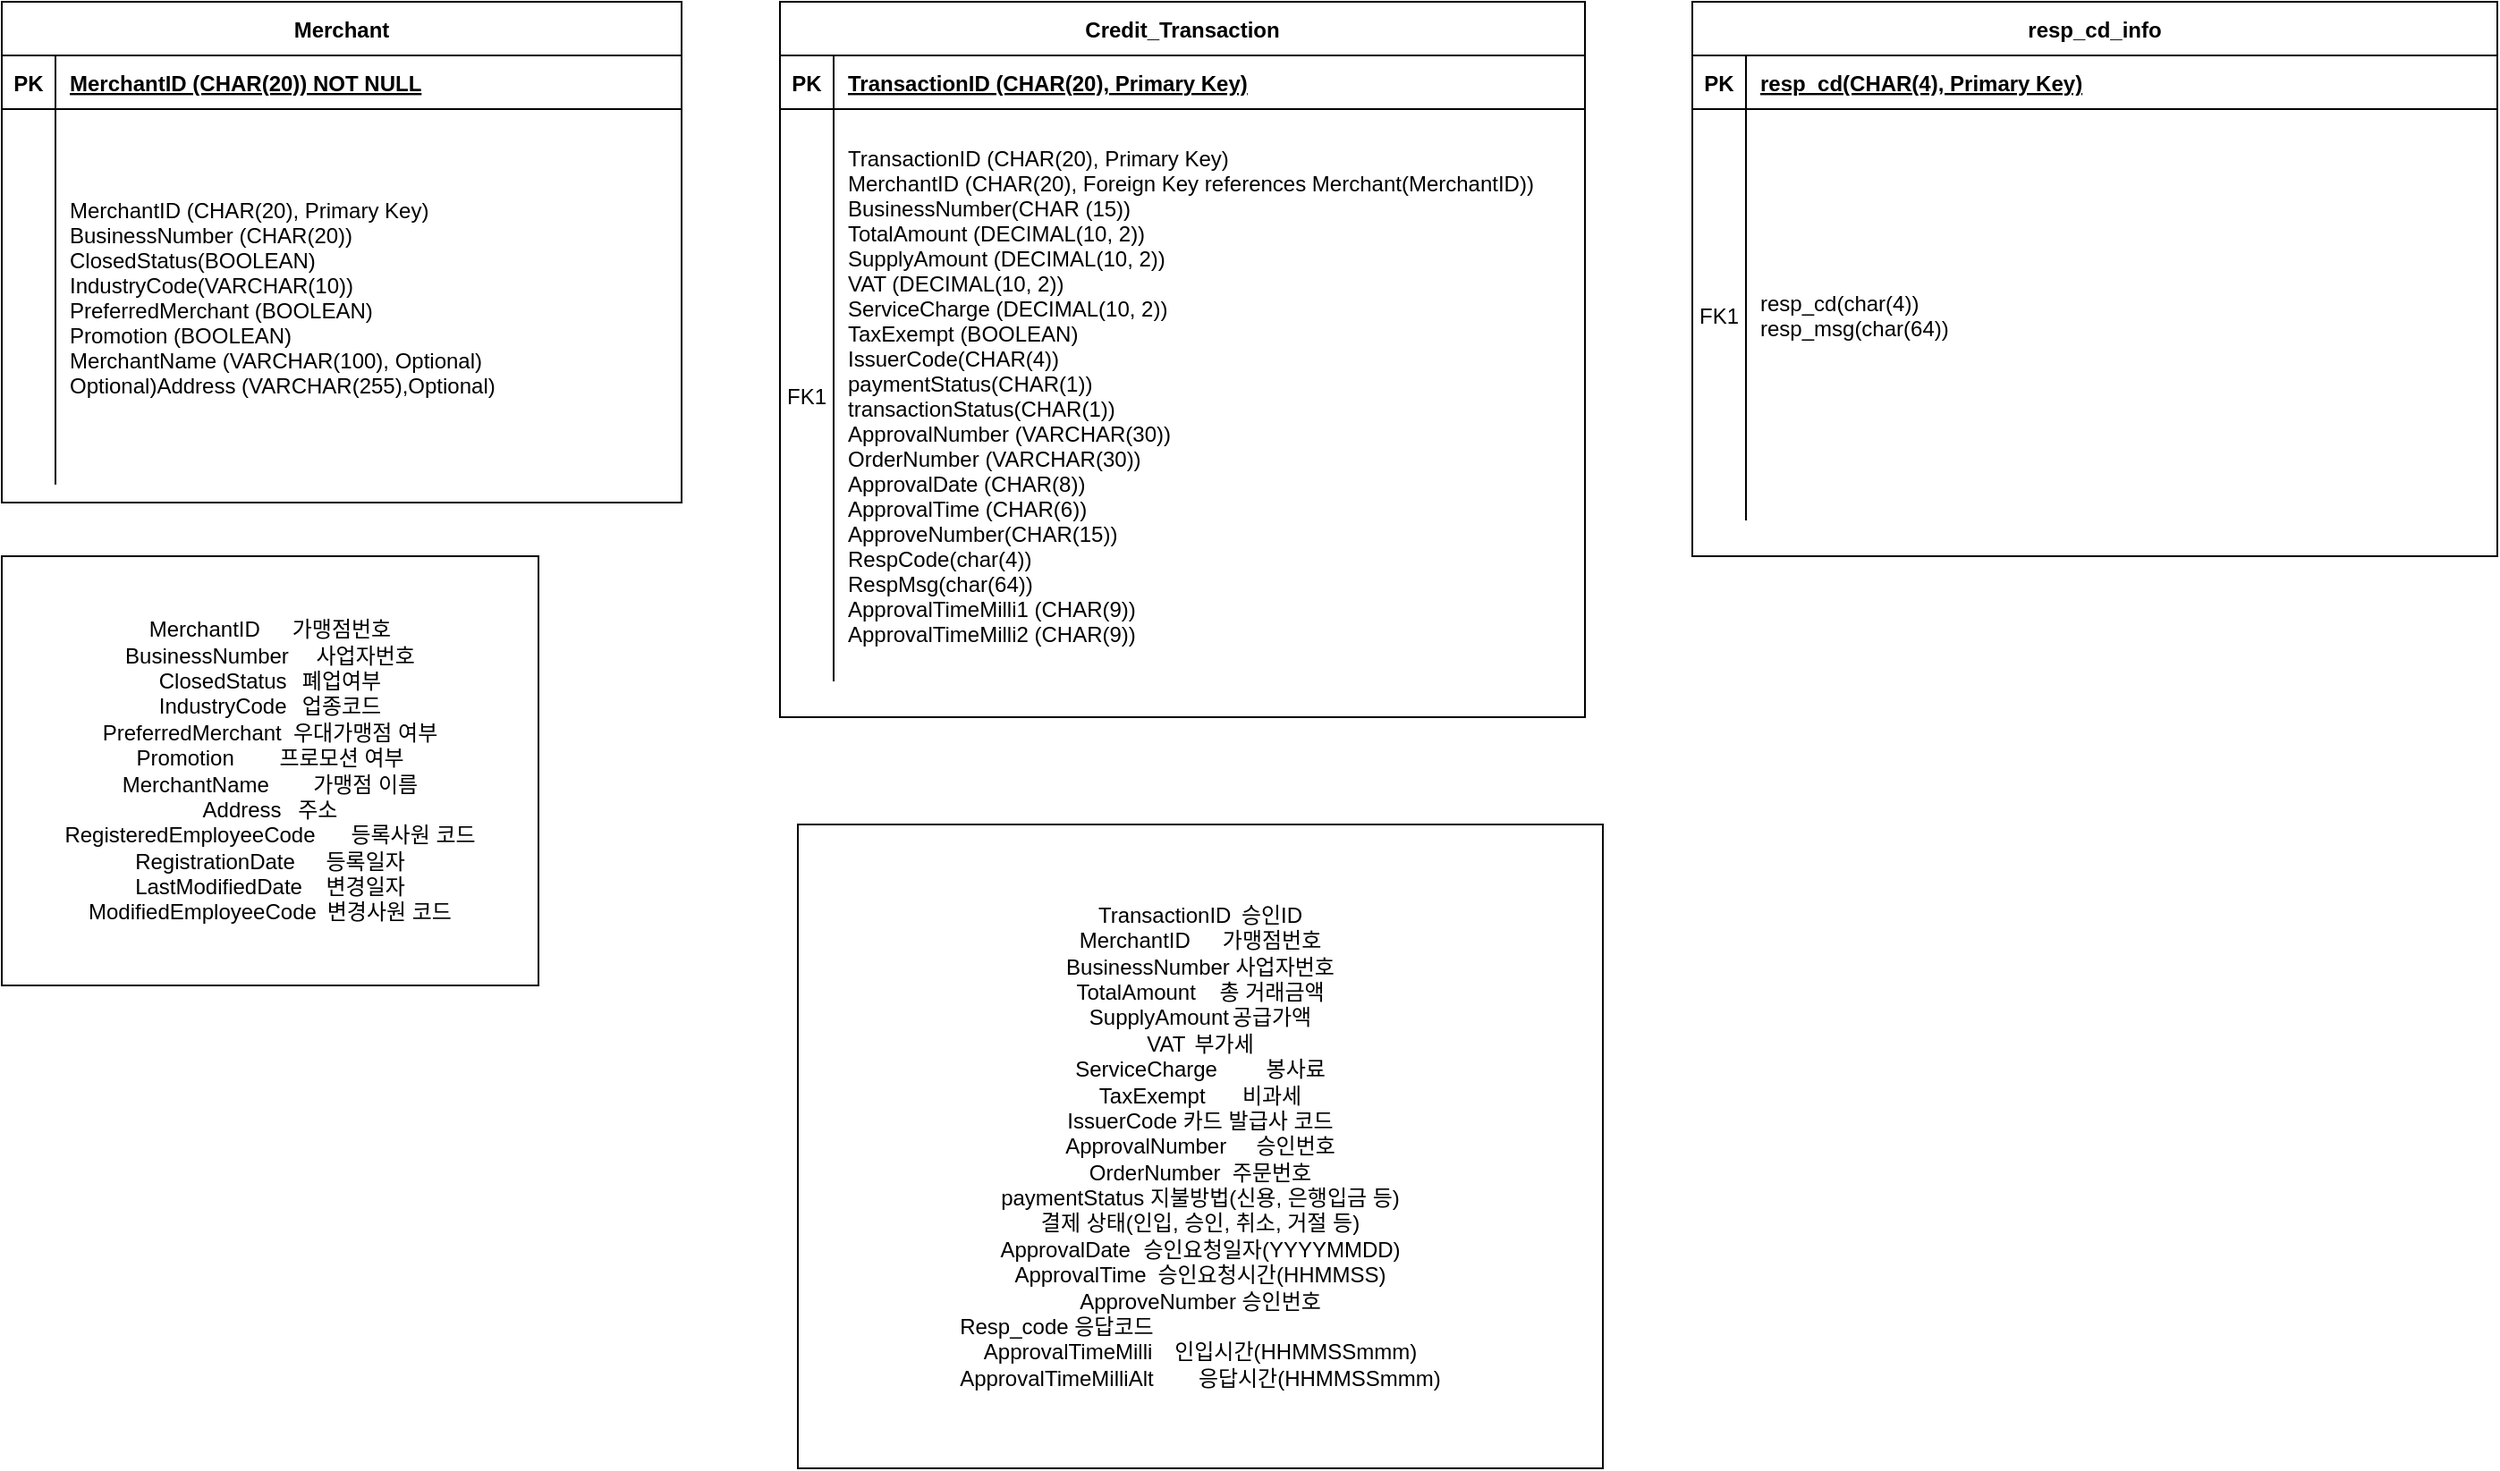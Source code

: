 <mxfile version="24.7.2" type="github">
  <diagram id="R2lEEEUBdFMjLlhIrx00" name="Page-1">
    <mxGraphModel dx="622" dy="363" grid="1" gridSize="10" guides="1" tooltips="1" connect="1" arrows="1" fold="1" page="1" pageScale="1" pageWidth="850" pageHeight="1100" math="0" shadow="0" extFonts="Permanent Marker^https://fonts.googleapis.com/css?family=Permanent+Marker">
      <root>
        <mxCell id="0" />
        <mxCell id="1" parent="0" />
        <mxCell id="C-vyLk0tnHw3VtMMgP7b-2" value="Credit_Transaction" style="shape=table;startSize=30;container=1;collapsible=1;childLayout=tableLayout;fixedRows=1;rowLines=0;fontStyle=1;align=center;resizeLast=1;" parent="1" vertex="1">
          <mxGeometry x="480" y="40" width="450" height="400" as="geometry">
            <mxRectangle x="450" y="120" width="140" height="30" as="alternateBounds" />
          </mxGeometry>
        </mxCell>
        <mxCell id="C-vyLk0tnHw3VtMMgP7b-3" value="" style="shape=partialRectangle;collapsible=0;dropTarget=0;pointerEvents=0;fillColor=none;points=[[0,0.5],[1,0.5]];portConstraint=eastwest;top=0;left=0;right=0;bottom=1;" parent="C-vyLk0tnHw3VtMMgP7b-2" vertex="1">
          <mxGeometry y="30" width="450" height="30" as="geometry" />
        </mxCell>
        <mxCell id="C-vyLk0tnHw3VtMMgP7b-4" value="PK" style="shape=partialRectangle;overflow=hidden;connectable=0;fillColor=none;top=0;left=0;bottom=0;right=0;fontStyle=1;" parent="C-vyLk0tnHw3VtMMgP7b-3" vertex="1">
          <mxGeometry width="30" height="30" as="geometry">
            <mxRectangle width="30" height="30" as="alternateBounds" />
          </mxGeometry>
        </mxCell>
        <mxCell id="C-vyLk0tnHw3VtMMgP7b-5" value="TransactionID (CHAR(20), Primary Key)" style="shape=partialRectangle;overflow=hidden;connectable=0;fillColor=none;top=0;left=0;bottom=0;right=0;align=left;spacingLeft=6;fontStyle=5;" parent="C-vyLk0tnHw3VtMMgP7b-3" vertex="1">
          <mxGeometry x="30" width="420" height="30" as="geometry">
            <mxRectangle width="420" height="30" as="alternateBounds" />
          </mxGeometry>
        </mxCell>
        <mxCell id="C-vyLk0tnHw3VtMMgP7b-6" value="" style="shape=partialRectangle;collapsible=0;dropTarget=0;pointerEvents=0;fillColor=none;points=[[0,0.5],[1,0.5]];portConstraint=eastwest;top=0;left=0;right=0;bottom=0;" parent="C-vyLk0tnHw3VtMMgP7b-2" vertex="1">
          <mxGeometry y="60" width="450" height="320" as="geometry" />
        </mxCell>
        <mxCell id="C-vyLk0tnHw3VtMMgP7b-7" value="FK1" style="shape=partialRectangle;overflow=hidden;connectable=0;fillColor=none;top=0;left=0;bottom=0;right=0;" parent="C-vyLk0tnHw3VtMMgP7b-6" vertex="1">
          <mxGeometry width="30" height="320" as="geometry">
            <mxRectangle width="30" height="320" as="alternateBounds" />
          </mxGeometry>
        </mxCell>
        <mxCell id="C-vyLk0tnHw3VtMMgP7b-8" value="TransactionID (CHAR(20), Primary Key)&#xa;MerchantID (CHAR(20), Foreign Key references Merchant(MerchantID))&#xa;BusinessNumber(CHAR (15))&#xa;TotalAmount (DECIMAL(10, 2))&#xa;SupplyAmount (DECIMAL(10, 2))&#xa;VAT (DECIMAL(10, 2))&#xa;ServiceCharge (DECIMAL(10, 2))&#xa;TaxExempt (BOOLEAN)&#xa;IssuerCode(CHAR(4))&#xa;paymentStatus(CHAR(1))&#xa;transactionStatus(CHAR(1))&#xa;ApprovalNumber (VARCHAR(30))&#xa;OrderNumber (VARCHAR(30))&#xa;ApprovalDate (CHAR(8)) &#xa;ApprovalTime (CHAR(6)) &#xa;ApproveNumber(CHAR(15))&#xa;RespCode(char(4))&#xa;RespMsg(char(64))&#xa;ApprovalTimeMilli1 (CHAR(9)) &#xa;ApprovalTimeMilli2 (CHAR(9)) " style="shape=partialRectangle;overflow=hidden;connectable=0;fillColor=none;top=0;left=0;bottom=0;right=0;align=left;spacingLeft=6;" parent="C-vyLk0tnHw3VtMMgP7b-6" vertex="1">
          <mxGeometry x="30" width="420" height="320" as="geometry">
            <mxRectangle width="420" height="320" as="alternateBounds" />
          </mxGeometry>
        </mxCell>
        <mxCell id="C-vyLk0tnHw3VtMMgP7b-23" value="Merchant" style="shape=table;startSize=30;container=1;collapsible=1;childLayout=tableLayout;fixedRows=1;rowLines=0;fontStyle=1;align=center;resizeLast=1;" parent="1" vertex="1">
          <mxGeometry x="45" y="40" width="380" height="280" as="geometry" />
        </mxCell>
        <mxCell id="C-vyLk0tnHw3VtMMgP7b-24" value="" style="shape=partialRectangle;collapsible=0;dropTarget=0;pointerEvents=0;fillColor=none;points=[[0,0.5],[1,0.5]];portConstraint=eastwest;top=0;left=0;right=0;bottom=1;" parent="C-vyLk0tnHw3VtMMgP7b-23" vertex="1">
          <mxGeometry y="30" width="380" height="30" as="geometry" />
        </mxCell>
        <mxCell id="C-vyLk0tnHw3VtMMgP7b-25" value="PK" style="shape=partialRectangle;overflow=hidden;connectable=0;fillColor=none;top=0;left=0;bottom=0;right=0;fontStyle=1;" parent="C-vyLk0tnHw3VtMMgP7b-24" vertex="1">
          <mxGeometry width="30" height="30" as="geometry">
            <mxRectangle width="30" height="30" as="alternateBounds" />
          </mxGeometry>
        </mxCell>
        <mxCell id="C-vyLk0tnHw3VtMMgP7b-26" value="MerchantID (CHAR(20)) NOT NULL" style="shape=partialRectangle;overflow=hidden;connectable=0;fillColor=none;top=0;left=0;bottom=0;right=0;align=left;spacingLeft=6;fontStyle=5;" parent="C-vyLk0tnHw3VtMMgP7b-24" vertex="1">
          <mxGeometry x="30" width="350" height="30" as="geometry">
            <mxRectangle width="350" height="30" as="alternateBounds" />
          </mxGeometry>
        </mxCell>
        <mxCell id="C-vyLk0tnHw3VtMMgP7b-27" value="" style="shape=partialRectangle;collapsible=0;dropTarget=0;pointerEvents=0;fillColor=none;points=[[0,0.5],[1,0.5]];portConstraint=eastwest;top=0;left=0;right=0;bottom=0;" parent="C-vyLk0tnHw3VtMMgP7b-23" vertex="1">
          <mxGeometry y="60" width="380" height="210" as="geometry" />
        </mxCell>
        <mxCell id="C-vyLk0tnHw3VtMMgP7b-28" value="" style="shape=partialRectangle;overflow=hidden;connectable=0;fillColor=none;top=0;left=0;bottom=0;right=0;" parent="C-vyLk0tnHw3VtMMgP7b-27" vertex="1">
          <mxGeometry width="30" height="210" as="geometry">
            <mxRectangle width="30" height="210" as="alternateBounds" />
          </mxGeometry>
        </mxCell>
        <mxCell id="C-vyLk0tnHw3VtMMgP7b-29" value="MerchantID (CHAR(20), Primary Key)&#xa;BusinessNumber (CHAR(20))&#xa;ClosedStatus(BOOLEAN)&#xa;IndustryCode(VARCHAR(10))&#xa;PreferredMerchant (BOOLEAN)&#xa;Promotion (BOOLEAN)&#xa;MerchantName (VARCHAR(100), Optional)&#xa;Optional)Address (VARCHAR(255),Optional)" style="shape=partialRectangle;overflow=hidden;connectable=0;fillColor=none;top=0;left=0;bottom=0;right=0;align=left;spacingLeft=6;" parent="C-vyLk0tnHw3VtMMgP7b-27" vertex="1">
          <mxGeometry x="30" width="350" height="210" as="geometry">
            <mxRectangle width="350" height="210" as="alternateBounds" />
          </mxGeometry>
        </mxCell>
        <mxCell id="scW38HUTE_DoaA1xdUYx-36" value="&lt;div&gt;MerchantID&lt;span style=&quot;white-space:pre&quot;&gt;&#x9;&lt;/span&gt;가맹점번호&lt;/div&gt;&lt;div&gt;BusinessNumber&lt;span style=&quot;white-space:pre&quot;&gt;&#x9;&lt;/span&gt;사업자번호&lt;/div&gt;&lt;div&gt;ClosedStatus&lt;span style=&quot;white-space:pre&quot;&gt;&#x9;&lt;/span&gt;폐업여부&lt;/div&gt;&lt;div&gt;IndustryCode&lt;span style=&quot;white-space:pre&quot;&gt;&#x9;&lt;/span&gt;업종코드&lt;/div&gt;&lt;div&gt;PreferredMerchant&lt;span style=&quot;white-space:pre&quot;&gt;&#x9;&lt;/span&gt;우대가맹점 여부&lt;/div&gt;&lt;div&gt;Promotion&lt;span style=&quot;white-space:pre&quot;&gt;&#x9;&lt;/span&gt;프로모션 여부&lt;/div&gt;&lt;div&gt;MerchantName&lt;span style=&quot;white-space:pre&quot;&gt;&#x9;&lt;/span&gt;가맹점 이름&lt;/div&gt;&lt;div&gt;Address&lt;span style=&quot;white-space:pre&quot;&gt;&#x9;&lt;/span&gt;주소&lt;/div&gt;&lt;div&gt;RegisteredEmployeeCode&lt;span style=&quot;white-space:pre&quot;&gt;&#x9;&lt;/span&gt;등록사원 코드&lt;/div&gt;&lt;div&gt;RegistrationDate&lt;span style=&quot;white-space:pre&quot;&gt;&#x9;&lt;/span&gt;등록일자&lt;/div&gt;&lt;div&gt;LastModifiedDate&lt;span style=&quot;white-space:pre&quot;&gt;&#x9;&lt;/span&gt;변경일자&lt;/div&gt;&lt;div&gt;ModifiedEmployeeCode&lt;span style=&quot;white-space:pre&quot;&gt;&#x9;&lt;/span&gt;변경사원 코드&lt;/div&gt;" style="rounded=0;whiteSpace=wrap;html=1;" parent="1" vertex="1">
          <mxGeometry x="45" y="350" width="300" height="240" as="geometry" />
        </mxCell>
        <mxCell id="scW38HUTE_DoaA1xdUYx-37" value="&lt;div&gt;TransactionID&lt;span style=&quot;white-space:pre&quot;&gt;&#x9;&lt;/span&gt;승인ID&lt;/div&gt;&lt;div&gt;MerchantID&lt;span style=&quot;white-space:pre&quot;&gt;&#x9;&lt;/span&gt;가맹점번호&lt;/div&gt;&lt;div&gt;&lt;span style=&quot;text-align: left; text-wrap: nowrap;&quot;&gt;BusinessNumber 사업자번호&lt;/span&gt;&lt;br&gt;&lt;/div&gt;&lt;div&gt;TotalAmount&lt;span style=&quot;white-space:pre&quot;&gt;&#x9;&lt;/span&gt;총 거래금액&lt;/div&gt;&lt;div&gt;SupplyAmount&lt;span style=&quot;white-space:pre&quot;&gt;&#x9;&lt;/span&gt;공급가액&lt;/div&gt;&lt;div&gt;VAT&lt;span style=&quot;white-space:pre&quot;&gt;&#x9;&lt;/span&gt;부가세&lt;/div&gt;&lt;div&gt;ServiceCharge&lt;span style=&quot;white-space:pre&quot;&gt;&#x9;&lt;/span&gt;봉사료&lt;/div&gt;&lt;div&gt;TaxExempt&lt;span style=&quot;white-space:pre&quot;&gt;&#x9;&lt;/span&gt;비과세&lt;/div&gt;&lt;div&gt;&lt;span style=&quot;text-align: left; text-wrap: nowrap;&quot;&gt;IssuerCode 카드 발급사 코드&lt;/span&gt;&lt;br&gt;&lt;/div&gt;&lt;div&gt;ApprovalNumber&lt;span style=&quot;white-space:pre&quot;&gt;&#x9;&lt;/span&gt;승인번호&lt;/div&gt;&lt;div&gt;OrderNumber&lt;span style=&quot;white-space:pre&quot;&gt;&#x9;&lt;/span&gt;주문번호&lt;/div&gt;&lt;div&gt;&lt;span style=&quot;text-align: left; text-wrap: nowrap;&quot;&gt;paymentStatus 지불방법(신용, 은행입금 등)&lt;/span&gt;&lt;/div&gt;&lt;div&gt;&lt;span style=&quot;text-align: left; text-wrap: nowrap;&quot;&gt;결제 상태(인입, 승인, 취소, 거절 등)&lt;/span&gt;&lt;br&gt;&lt;/div&gt;&lt;div&gt;ApprovalDate&lt;span style=&quot;white-space:pre&quot;&gt;&#x9;&lt;/span&gt;승인요청일자(YYYYMMDD)&lt;/div&gt;&lt;div&gt;ApprovalTime&lt;span style=&quot;white-space:pre&quot;&gt;&#x9;&lt;/span&gt;승인요청시간(HHMMSS)&lt;/div&gt;&lt;div&gt;&lt;span style=&quot;text-align: left; text-wrap: nowrap;&quot;&gt;ApproveNumber 승인번호&lt;/span&gt;&lt;br&gt;&lt;/div&gt;&lt;div style=&quot;text-align: left;&quot;&gt;&lt;span style=&quot;text-wrap: nowrap;&quot;&gt;Resp_code 응답코드&lt;/span&gt;&lt;/div&gt;&lt;div&gt;ApprovalTimeMilli&lt;span style=&quot;white-space:pre&quot;&gt;&#x9;&lt;/span&gt;인입시간(HHMMSSmmm)&lt;/div&gt;&lt;div&gt;ApprovalTimeMilliAlt&lt;span style=&quot;white-space:pre&quot;&gt;&#x9;&lt;/span&gt;응답시간(HHMMSSmmm)&lt;/div&gt;" style="rounded=0;whiteSpace=wrap;html=1;" parent="1" vertex="1">
          <mxGeometry x="490" y="500" width="450" height="360" as="geometry" />
        </mxCell>
        <mxCell id="lbavQOTdZ4qAeu3WH392-1" value="resp_cd_info" style="shape=table;startSize=30;container=1;collapsible=1;childLayout=tableLayout;fixedRows=1;rowLines=0;fontStyle=1;align=center;resizeLast=1;" parent="1" vertex="1">
          <mxGeometry x="990" y="40" width="450" height="310" as="geometry">
            <mxRectangle x="450" y="120" width="140" height="30" as="alternateBounds" />
          </mxGeometry>
        </mxCell>
        <mxCell id="lbavQOTdZ4qAeu3WH392-2" value="" style="shape=partialRectangle;collapsible=0;dropTarget=0;pointerEvents=0;fillColor=none;points=[[0,0.5],[1,0.5]];portConstraint=eastwest;top=0;left=0;right=0;bottom=1;" parent="lbavQOTdZ4qAeu3WH392-1" vertex="1">
          <mxGeometry y="30" width="450" height="30" as="geometry" />
        </mxCell>
        <mxCell id="lbavQOTdZ4qAeu3WH392-3" value="PK" style="shape=partialRectangle;overflow=hidden;connectable=0;fillColor=none;top=0;left=0;bottom=0;right=0;fontStyle=1;" parent="lbavQOTdZ4qAeu3WH392-2" vertex="1">
          <mxGeometry width="30" height="30" as="geometry">
            <mxRectangle width="30" height="30" as="alternateBounds" />
          </mxGeometry>
        </mxCell>
        <mxCell id="lbavQOTdZ4qAeu3WH392-4" value="resp_cd(CHAR(4), Primary Key)" style="shape=partialRectangle;overflow=hidden;connectable=0;fillColor=none;top=0;left=0;bottom=0;right=0;align=left;spacingLeft=6;fontStyle=5;" parent="lbavQOTdZ4qAeu3WH392-2" vertex="1">
          <mxGeometry x="30" width="420" height="30" as="geometry">
            <mxRectangle width="420" height="30" as="alternateBounds" />
          </mxGeometry>
        </mxCell>
        <mxCell id="lbavQOTdZ4qAeu3WH392-5" value="" style="shape=partialRectangle;collapsible=0;dropTarget=0;pointerEvents=0;fillColor=none;points=[[0,0.5],[1,0.5]];portConstraint=eastwest;top=0;left=0;right=0;bottom=0;" parent="lbavQOTdZ4qAeu3WH392-1" vertex="1">
          <mxGeometry y="60" width="450" height="230" as="geometry" />
        </mxCell>
        <mxCell id="lbavQOTdZ4qAeu3WH392-6" value="FK1" style="shape=partialRectangle;overflow=hidden;connectable=0;fillColor=none;top=0;left=0;bottom=0;right=0;" parent="lbavQOTdZ4qAeu3WH392-5" vertex="1">
          <mxGeometry width="30" height="230" as="geometry">
            <mxRectangle width="30" height="230" as="alternateBounds" />
          </mxGeometry>
        </mxCell>
        <mxCell id="lbavQOTdZ4qAeu3WH392-7" value="resp_cd(char(4))&#xa;resp_msg(char(64))" style="shape=partialRectangle;overflow=hidden;connectable=0;fillColor=none;top=0;left=0;bottom=0;right=0;align=left;spacingLeft=6;" parent="lbavQOTdZ4qAeu3WH392-5" vertex="1">
          <mxGeometry x="30" width="420" height="230" as="geometry">
            <mxRectangle width="420" height="230" as="alternateBounds" />
          </mxGeometry>
        </mxCell>
      </root>
    </mxGraphModel>
  </diagram>
</mxfile>
